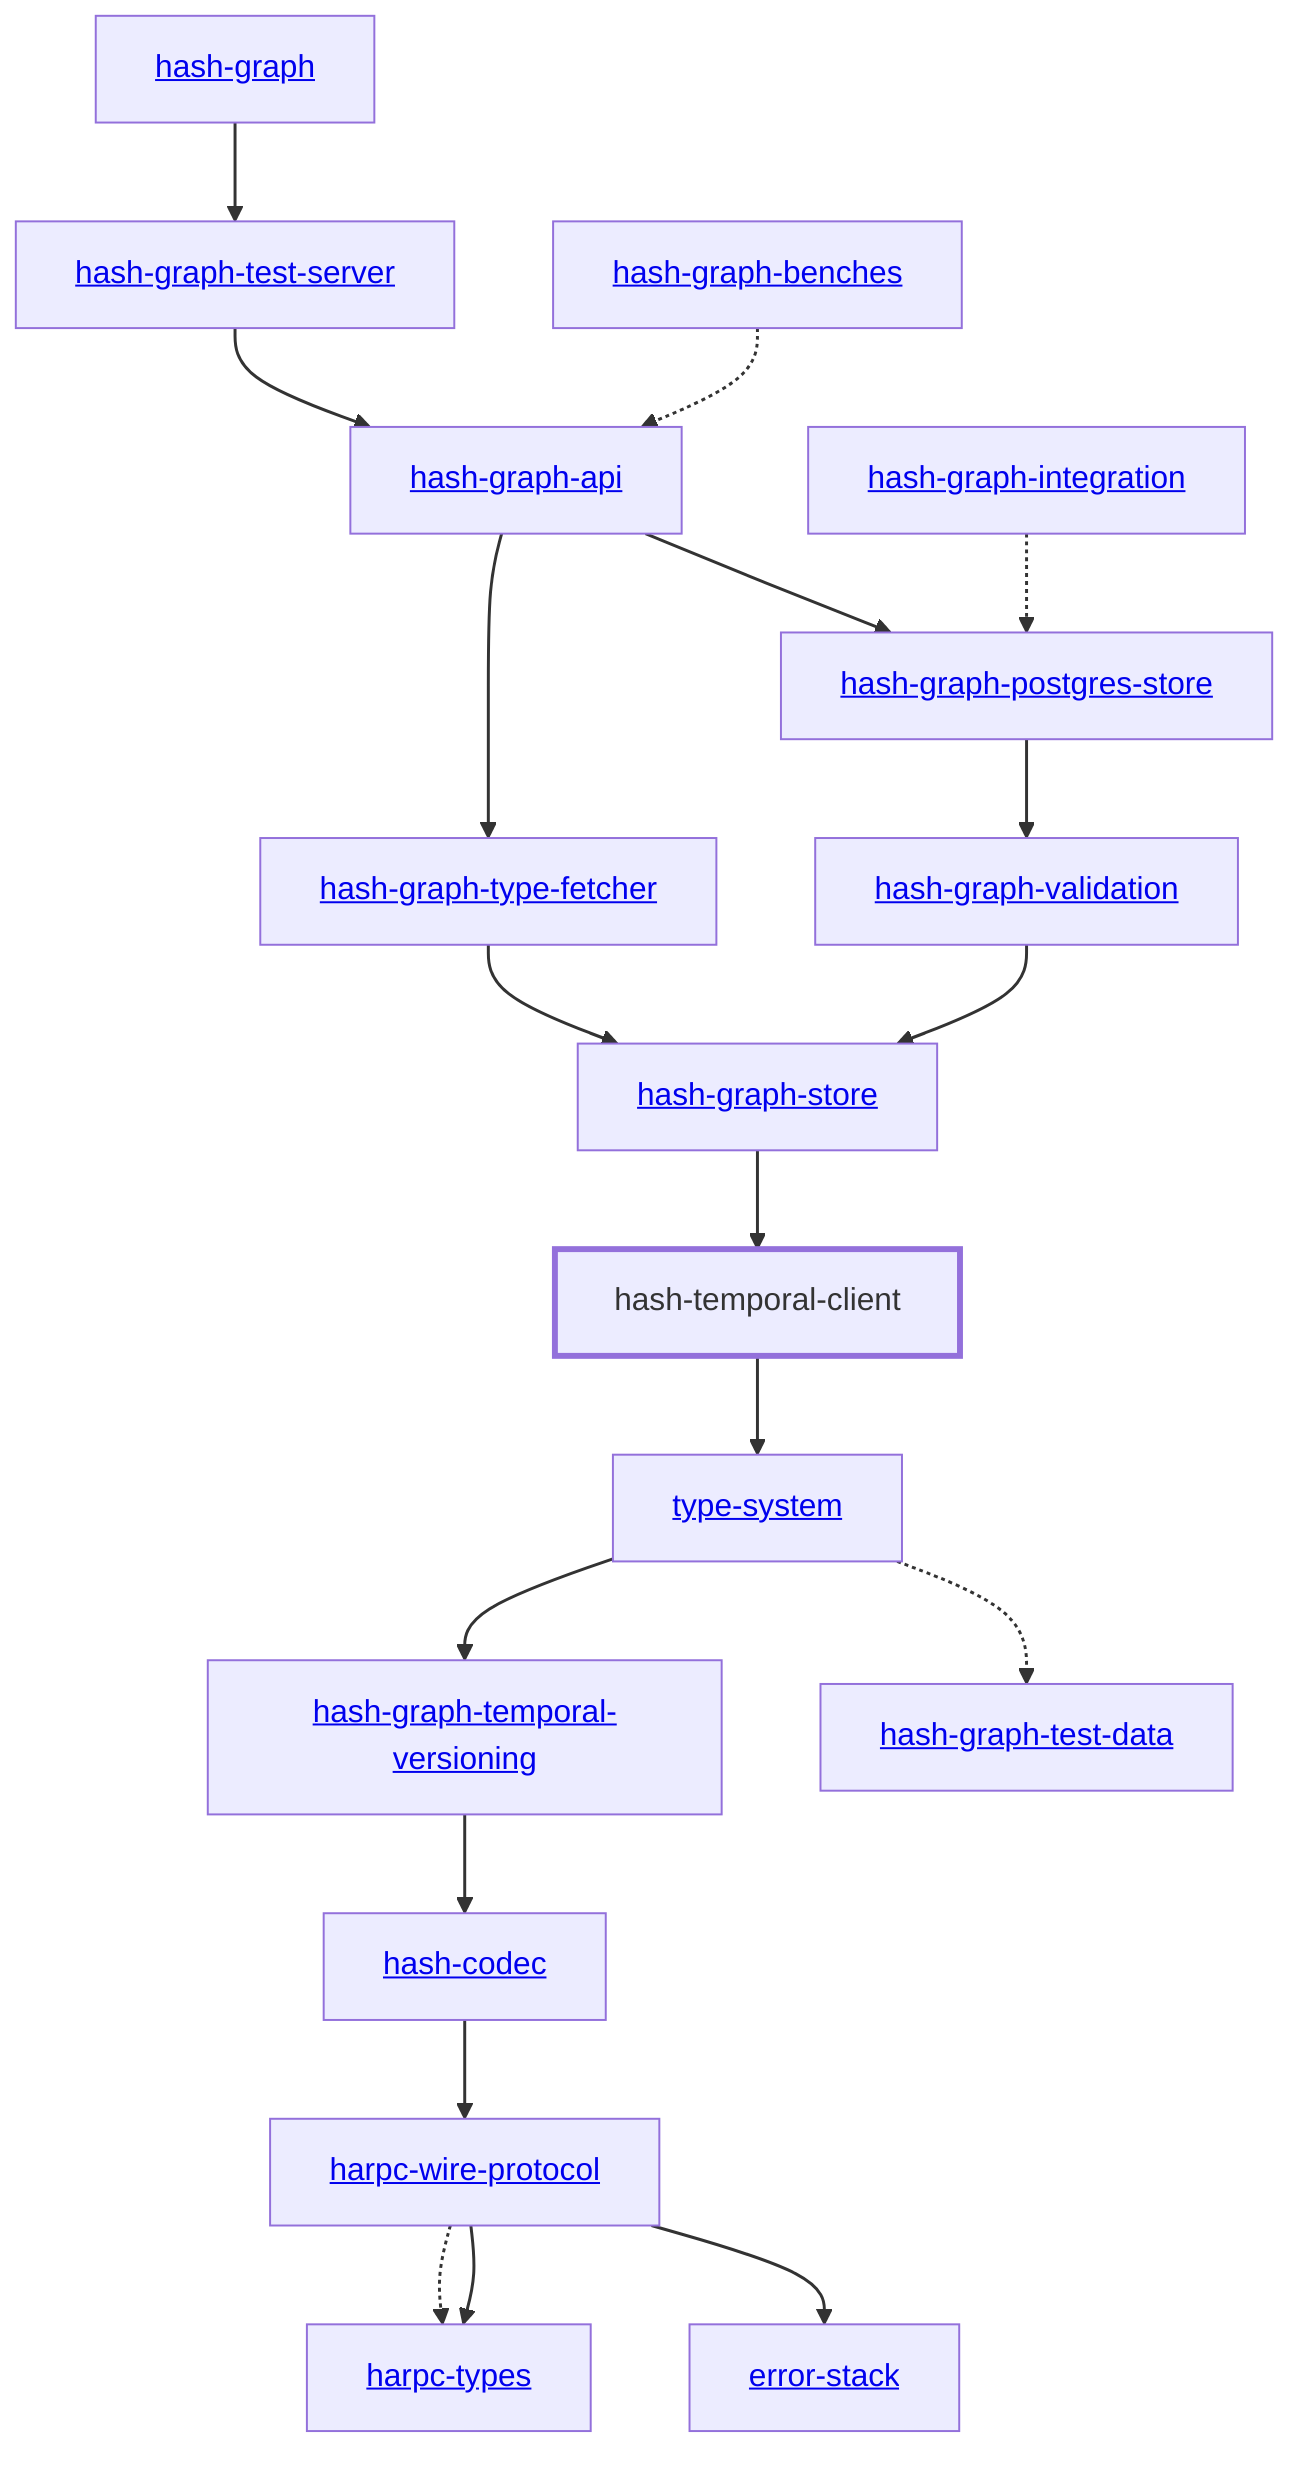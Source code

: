 graph TD
    linkStyle default stroke-width:1.5px
    classDef default stroke-width:1px
    classDef root stroke-width:3px
    classDef dev stroke-width:1px
    classDef build stroke-width:1px
    %% Legend
    %% --> : Normal dependency
    %% -.-> : Dev dependency
    %% ---> : Build dependency
    0[<a href="../hash_graph">hash-graph</a>]
    1[<a href="../type_system">type-system</a>]
    2[<a href="../hash_codec">hash-codec</a>]
    3[<a href="../hash_graph_api">hash-graph-api</a>]
    4[<a href="../hash_graph_postgres_store">hash-graph-postgres-store</a>]
    5[<a href="../hash_graph_store">hash-graph-store</a>]
    6[<a href="../hash_graph_temporal_versioning">hash-graph-temporal-versioning</a>]
    7[<a href="../hash_graph_test_server">hash-graph-test-server</a>]
    8[<a href="../hash_graph_type_fetcher">hash-graph-type-fetcher</a>]
    9[<a href="../hash_graph_validation">hash-graph-validation</a>]
    10[<a href="../harpc_types">harpc-types</a>]
    11[<a href="../harpc_wire_protocol">harpc-wire-protocol</a>]
    12[hash-temporal-client]
    class 12 root
    13[<a href="../error_stack">error-stack</a>]
    14[<a href="../hash_graph_benches">hash-graph-benches</a>]
    15[<a href="../hash_graph_integration">hash-graph-integration</a>]
    16[<a href="../hash_graph_test_data">hash-graph-test-data</a>]
    0 --> 7
    1 --> 6
    1 -.-> 16
    2 --> 11
    3 --> 4
    3 --> 8
    4 --> 9
    5 --> 12
    6 --> 2
    7 --> 3
    8 --> 5
    9 --> 5
    11 -.-> 10
    11 --> 10
    11 --> 13
    12 --> 1
    14 -.-> 3
    15 -.-> 4